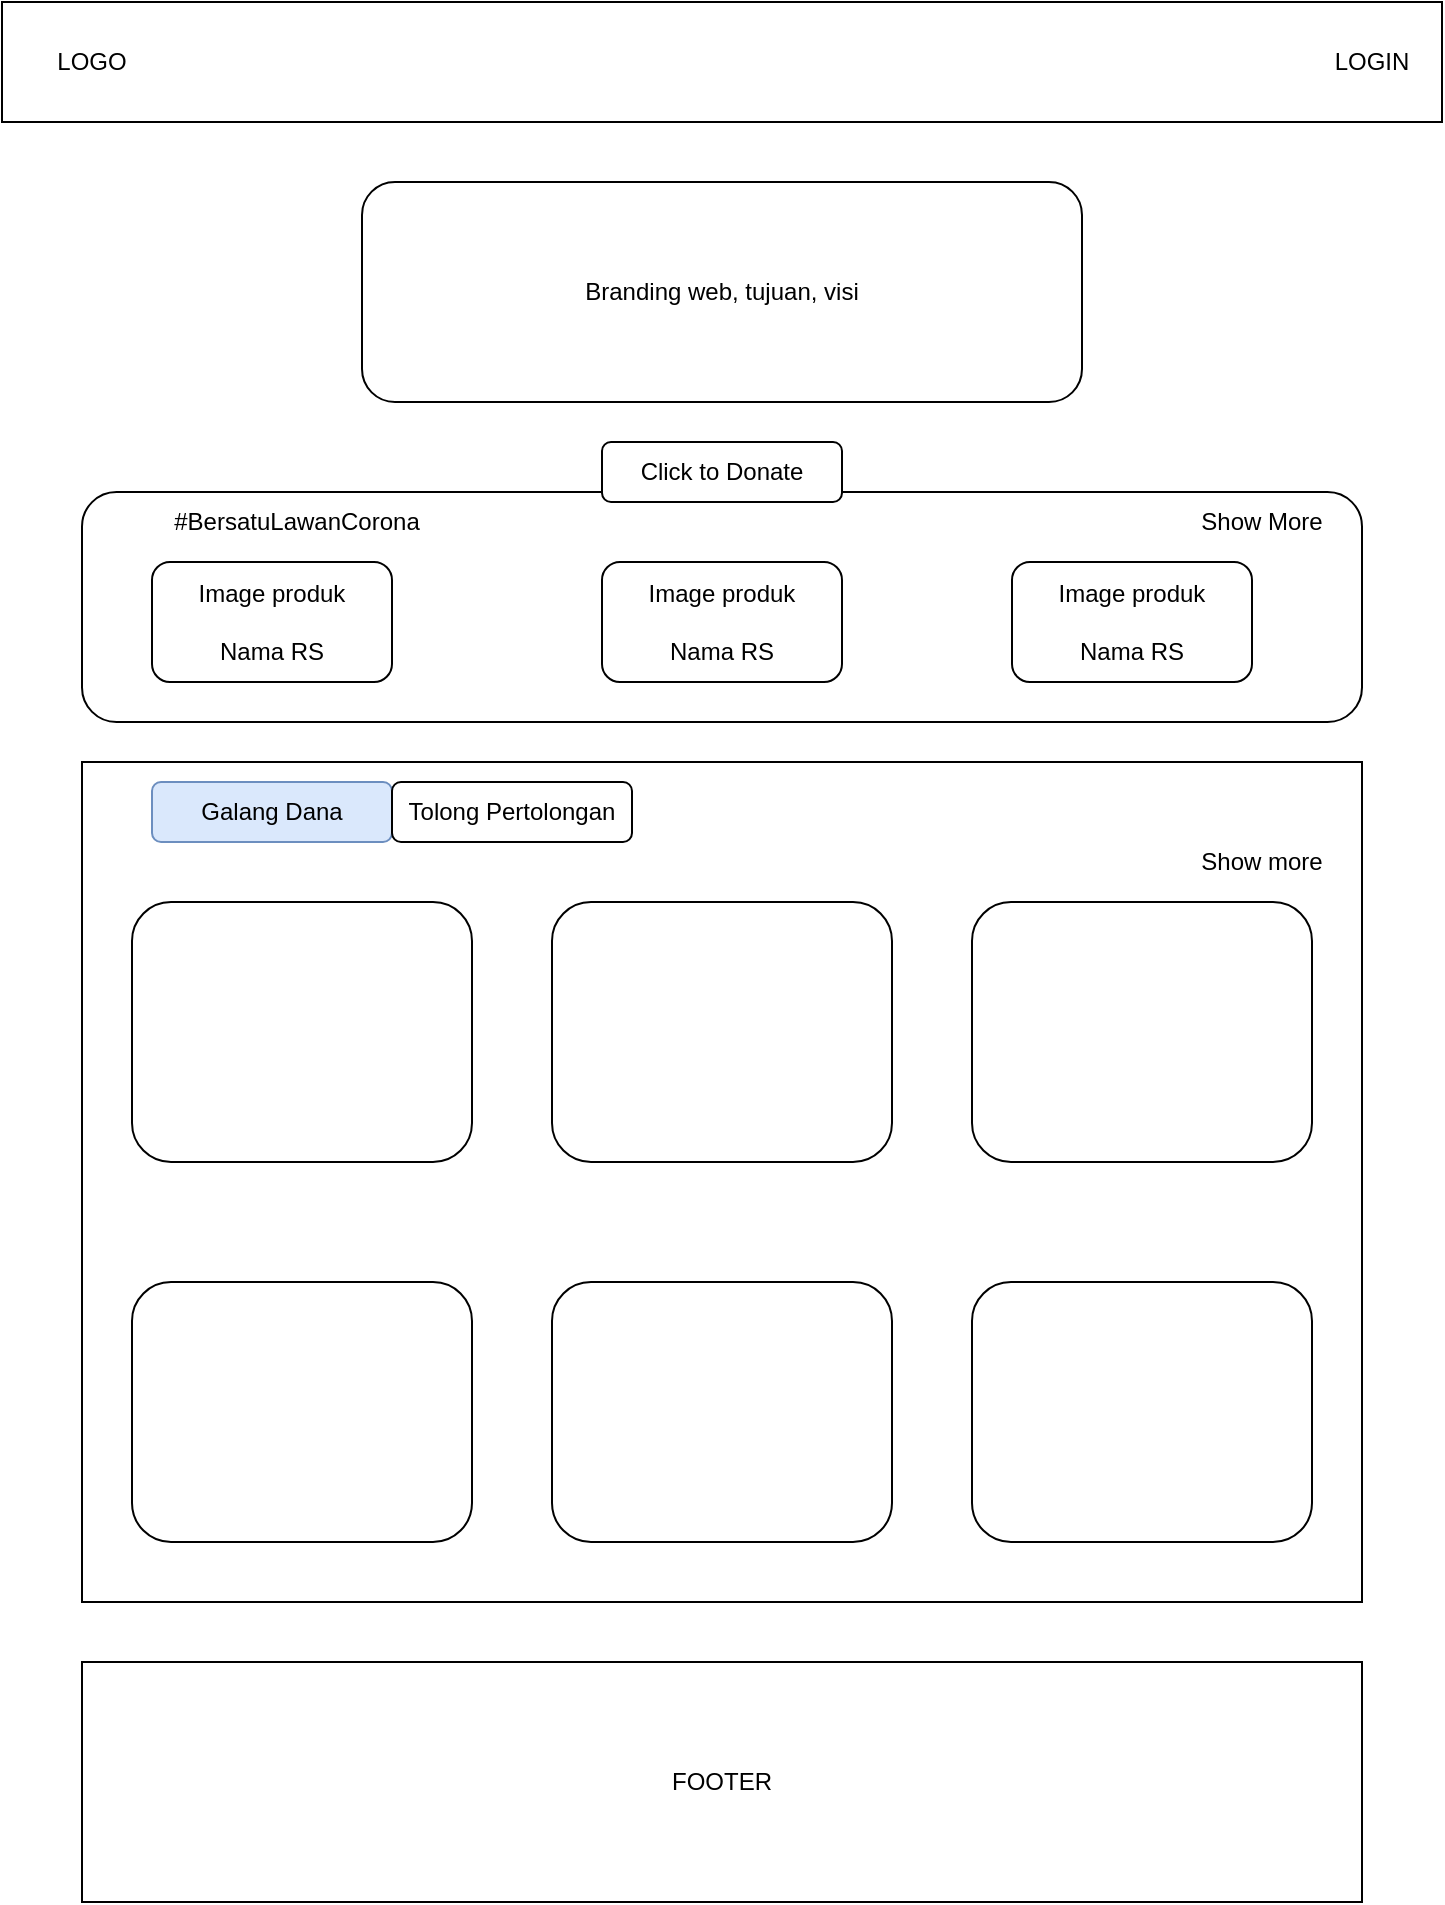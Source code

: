 <mxfile version="12.9.11" type="github" pages="6">
  <diagram id="rpSaoDBzVoQ7r3c92WG1" name="HomePageAll">
    <mxGraphModel dx="1422" dy="801" grid="1" gridSize="10" guides="1" tooltips="1" connect="1" arrows="1" fold="1" page="1" pageScale="1" pageWidth="850" pageHeight="1100" background="none" math="0" shadow="0">
      <root>
        <mxCell id="0" />
        <mxCell id="1" parent="0" />
        <mxCell id="5_kmS4JaBsQjt5RtgyR3-13" value="" style="rounded=1;whiteSpace=wrap;html=1;" parent="1" vertex="1">
          <mxGeometry x="105" y="255" width="640" height="115" as="geometry" />
        </mxCell>
        <mxCell id="5_kmS4JaBsQjt5RtgyR3-1" value="" style="rounded=0;whiteSpace=wrap;html=1;" parent="1" vertex="1">
          <mxGeometry x="65" y="10" width="720" height="60" as="geometry" />
        </mxCell>
        <mxCell id="5_kmS4JaBsQjt5RtgyR3-2" value="&lt;div&gt;LOGO&lt;/div&gt;" style="text;html=1;strokeColor=none;fillColor=none;align=center;verticalAlign=middle;whiteSpace=wrap;rounded=0;" parent="1" vertex="1">
          <mxGeometry x="90" y="30" width="40" height="20" as="geometry" />
        </mxCell>
        <mxCell id="5_kmS4JaBsQjt5RtgyR3-3" value="LOGIN" style="text;html=1;strokeColor=none;fillColor=none;align=center;verticalAlign=middle;whiteSpace=wrap;rounded=0;" parent="1" vertex="1">
          <mxGeometry x="730" y="30" width="40" height="20" as="geometry" />
        </mxCell>
        <mxCell id="5_kmS4JaBsQjt5RtgyR3-4" value="Branding web, tujuan, visi" style="rounded=1;whiteSpace=wrap;html=1;" parent="1" vertex="1">
          <mxGeometry x="245" y="100" width="360" height="110" as="geometry" />
        </mxCell>
        <mxCell id="5_kmS4JaBsQjt5RtgyR3-6" value="Image produk&lt;br&gt;&lt;div&gt;&lt;br&gt;&lt;/div&gt;&lt;div&gt;Nama RS&lt;br&gt;&lt;/div&gt;" style="rounded=1;whiteSpace=wrap;html=1;" parent="1" vertex="1">
          <mxGeometry x="140" y="290" width="120" height="60" as="geometry" />
        </mxCell>
        <mxCell id="5_kmS4JaBsQjt5RtgyR3-7" value="Image produk&lt;br&gt;&lt;div&gt;&lt;br&gt;&lt;/div&gt;&lt;div&gt;Nama RS&lt;br&gt;&lt;/div&gt;" style="rounded=1;whiteSpace=wrap;html=1;" parent="1" vertex="1">
          <mxGeometry x="570" y="290" width="120" height="60" as="geometry" />
        </mxCell>
        <mxCell id="5_kmS4JaBsQjt5RtgyR3-8" value="Image produk&lt;br&gt;&lt;div&gt;&lt;br&gt;&lt;/div&gt;&lt;div&gt;Nama RS&lt;br&gt;&lt;/div&gt;" style="rounded=1;whiteSpace=wrap;html=1;" parent="1" vertex="1">
          <mxGeometry x="365" y="290" width="120" height="60" as="geometry" />
        </mxCell>
        <mxCell id="5_kmS4JaBsQjt5RtgyR3-9" value="Click to Donate" style="rounded=1;whiteSpace=wrap;html=1;" parent="1" vertex="1">
          <mxGeometry x="365" y="230" width="120" height="30" as="geometry" />
        </mxCell>
        <mxCell id="5_kmS4JaBsQjt5RtgyR3-12" value="" style="rounded=0;whiteSpace=wrap;html=1;" parent="1" vertex="1">
          <mxGeometry x="105" y="390" width="640" height="420" as="geometry" />
        </mxCell>
        <mxCell id="5_kmS4JaBsQjt5RtgyR3-16" value="Show More" style="text;html=1;strokeColor=none;fillColor=none;align=center;verticalAlign=middle;whiteSpace=wrap;rounded=0;" parent="1" vertex="1">
          <mxGeometry x="645" y="260" width="100" height="20" as="geometry" />
        </mxCell>
        <mxCell id="5_kmS4JaBsQjt5RtgyR3-20" value="" style="rounded=1;whiteSpace=wrap;html=1;" parent="1" vertex="1">
          <mxGeometry x="130" y="460" width="170" height="130" as="geometry" />
        </mxCell>
        <mxCell id="5_kmS4JaBsQjt5RtgyR3-23" value="" style="rounded=1;whiteSpace=wrap;html=1;" parent="1" vertex="1">
          <mxGeometry x="340" y="460" width="170" height="130" as="geometry" />
        </mxCell>
        <mxCell id="5_kmS4JaBsQjt5RtgyR3-24" value="" style="rounded=1;whiteSpace=wrap;html=1;" parent="1" vertex="1">
          <mxGeometry x="550" y="460" width="170" height="130" as="geometry" />
        </mxCell>
        <mxCell id="5_kmS4JaBsQjt5RtgyR3-25" value="" style="rounded=1;whiteSpace=wrap;html=1;" parent="1" vertex="1">
          <mxGeometry x="130" y="650" width="170" height="130" as="geometry" />
        </mxCell>
        <mxCell id="5_kmS4JaBsQjt5RtgyR3-26" value="" style="rounded=1;whiteSpace=wrap;html=1;" parent="1" vertex="1">
          <mxGeometry x="340" y="650" width="170" height="130" as="geometry" />
        </mxCell>
        <mxCell id="5_kmS4JaBsQjt5RtgyR3-27" value="" style="rounded=1;whiteSpace=wrap;html=1;" parent="1" vertex="1">
          <mxGeometry x="550" y="650" width="170" height="130" as="geometry" />
        </mxCell>
        <mxCell id="5_kmS4JaBsQjt5RtgyR3-28" value="Show more" style="text;html=1;strokeColor=none;fillColor=none;align=center;verticalAlign=middle;whiteSpace=wrap;rounded=0;" parent="1" vertex="1">
          <mxGeometry x="660" y="430" width="70" height="20" as="geometry" />
        </mxCell>
        <mxCell id="B-DX-NOlFkAWMgIwntb9-1" value="Galang Dana" style="rounded=1;whiteSpace=wrap;html=1;fillColor=#dae8fc;strokeColor=#6c8ebf;" vertex="1" parent="1">
          <mxGeometry x="140" y="400" width="120" height="30" as="geometry" />
        </mxCell>
        <mxCell id="B-DX-NOlFkAWMgIwntb9-2" value="Tolong Pertolongan" style="rounded=1;whiteSpace=wrap;html=1;" vertex="1" parent="1">
          <mxGeometry x="260" y="400" width="120" height="30" as="geometry" />
        </mxCell>
        <mxCell id="Ei-ZYADFl7tvC1i5xBl4-1" value="#BersatuLawanCorona" style="text;html=1;strokeColor=none;fillColor=none;align=center;verticalAlign=middle;whiteSpace=wrap;rounded=0;" vertex="1" parent="1">
          <mxGeometry x="140" y="260" width="145" height="20" as="geometry" />
        </mxCell>
        <mxCell id="Ei-ZYADFl7tvC1i5xBl4-5" value="FOOTER" style="rounded=0;whiteSpace=wrap;html=1;" vertex="1" parent="1">
          <mxGeometry x="105" y="840" width="640" height="120" as="geometry" />
        </mxCell>
      </root>
    </mxGraphModel>
  </diagram>
  <diagram id="w2YXMNgl_LF0AQtasYuw" name="HomePageRS">
    <mxGraphModel dx="1422" dy="801" grid="1" gridSize="10" guides="1" tooltips="1" connect="1" arrows="1" fold="1" page="1" pageScale="1" pageWidth="850" pageHeight="1100" math="0" shadow="0">
      <root>
        <mxCell id="QzcUl1wwttV04GarLiwK-0" />
        <mxCell id="QzcUl1wwttV04GarLiwK-1" parent="QzcUl1wwttV04GarLiwK-0" />
        <mxCell id="-H-LsK3fCTVKS7mxs8RC-0" value="" style="rounded=1;whiteSpace=wrap;html=1;arcSize=0;" parent="QzcUl1wwttV04GarLiwK-1" vertex="1">
          <mxGeometry x="105" y="90" width="640" height="510" as="geometry" />
        </mxCell>
        <mxCell id="-H-LsK3fCTVKS7mxs8RC-1" value="" style="rounded=0;whiteSpace=wrap;html=1;" parent="QzcUl1wwttV04GarLiwK-1" vertex="1">
          <mxGeometry x="65" y="10" width="720" height="60" as="geometry" />
        </mxCell>
        <mxCell id="-H-LsK3fCTVKS7mxs8RC-2" value="&lt;div&gt;LOGO&lt;/div&gt;" style="text;html=1;strokeColor=none;fillColor=none;align=center;verticalAlign=middle;whiteSpace=wrap;rounded=0;" parent="QzcUl1wwttV04GarLiwK-1" vertex="1">
          <mxGeometry x="90" y="30" width="40" height="20" as="geometry" />
        </mxCell>
        <mxCell id="-H-LsK3fCTVKS7mxs8RC-5" value="Image produk&lt;br&gt;&lt;div&gt;&lt;br&gt;&lt;/div&gt;&lt;div&gt;&lt;br&gt;&lt;/div&gt;&lt;div&gt;&lt;br&gt;&lt;/div&gt;" style="rounded=1;whiteSpace=wrap;html=1;" parent="QzcUl1wwttV04GarLiwK-1" vertex="1">
          <mxGeometry x="138" y="308" width="120" height="92" as="geometry" />
        </mxCell>
        <mxCell id="-H-LsK3fCTVKS7mxs8RC-9" value="" style="rounded=0;whiteSpace=wrap;html=1;" parent="QzcUl1wwttV04GarLiwK-1" vertex="1">
          <mxGeometry x="105" y="620" width="640" height="230" as="geometry" />
        </mxCell>
        <mxCell id="-H-LsK3fCTVKS7mxs8RC-15" value="" style="rounded=1;whiteSpace=wrap;html=1;" parent="QzcUl1wwttV04GarLiwK-1" vertex="1">
          <mxGeometry x="130" y="690" width="170" height="130" as="geometry" />
        </mxCell>
        <mxCell id="-H-LsK3fCTVKS7mxs8RC-16" value="" style="rounded=1;whiteSpace=wrap;html=1;" parent="QzcUl1wwttV04GarLiwK-1" vertex="1">
          <mxGeometry x="340" y="690" width="170" height="130" as="geometry" />
        </mxCell>
        <mxCell id="-H-LsK3fCTVKS7mxs8RC-17" value="" style="rounded=1;whiteSpace=wrap;html=1;" parent="QzcUl1wwttV04GarLiwK-1" vertex="1">
          <mxGeometry x="550" y="690" width="170" height="130" as="geometry" />
        </mxCell>
        <mxCell id="-H-LsK3fCTVKS7mxs8RC-18" value="Show more" style="text;html=1;strokeColor=none;fillColor=none;align=center;verticalAlign=middle;whiteSpace=wrap;rounded=0;" parent="QzcUl1wwttV04GarLiwK-1" vertex="1">
          <mxGeometry x="660" y="660" width="70" height="20" as="geometry" />
        </mxCell>
        <mxCell id="-H-LsK3fCTVKS7mxs8RC-19" value="Selamat datang, RS ..." style="text;html=1;strokeColor=none;fillColor=none;align=center;verticalAlign=middle;whiteSpace=wrap;rounded=0;" parent="QzcUl1wwttV04GarLiwK-1" vertex="1">
          <mxGeometry x="640" y="30" width="140" height="20" as="geometry" />
        </mxCell>
        <mxCell id="-H-LsK3fCTVKS7mxs8RC-20" value="Click to Request" style="rounded=0;whiteSpace=wrap;html=1;" parent="QzcUl1wwttV04GarLiwK-1" vertex="1">
          <mxGeometry x="148" y="360" width="100" height="30" as="geometry" />
        </mxCell>
        <mxCell id="-H-LsK3fCTVKS7mxs8RC-22" value="Image produk&lt;br&gt;&lt;div&gt;&lt;br&gt;&lt;/div&gt;&lt;div&gt;&lt;br&gt;&lt;/div&gt;&lt;div&gt;&lt;br&gt;&lt;/div&gt;" style="rounded=1;whiteSpace=wrap;html=1;" parent="QzcUl1wwttV04GarLiwK-1" vertex="1">
          <mxGeometry x="288" y="309" width="120" height="92" as="geometry" />
        </mxCell>
        <mxCell id="-H-LsK3fCTVKS7mxs8RC-23" value="Click to Request" style="rounded=0;whiteSpace=wrap;html=1;" parent="QzcUl1wwttV04GarLiwK-1" vertex="1">
          <mxGeometry x="298" y="361" width="100" height="30" as="geometry" />
        </mxCell>
        <mxCell id="-H-LsK3fCTVKS7mxs8RC-24" value="Image produk&lt;br&gt;&lt;div&gt;&lt;br&gt;&lt;/div&gt;&lt;div&gt;&lt;br&gt;&lt;/div&gt;&lt;div&gt;&lt;br&gt;&lt;/div&gt;" style="rounded=1;whiteSpace=wrap;html=1;" parent="QzcUl1wwttV04GarLiwK-1" vertex="1">
          <mxGeometry x="443" y="309" width="120" height="92" as="geometry" />
        </mxCell>
        <mxCell id="-H-LsK3fCTVKS7mxs8RC-25" value="Click to Request" style="rounded=0;whiteSpace=wrap;html=1;" parent="QzcUl1wwttV04GarLiwK-1" vertex="1">
          <mxGeometry x="453" y="361" width="100" height="30" as="geometry" />
        </mxCell>
        <mxCell id="-H-LsK3fCTVKS7mxs8RC-26" value="Image produk&lt;br&gt;&lt;div&gt;&lt;br&gt;&lt;/div&gt;&lt;div&gt;&lt;br&gt;&lt;/div&gt;&lt;div&gt;&lt;br&gt;&lt;/div&gt;" style="rounded=1;whiteSpace=wrap;html=1;" parent="QzcUl1wwttV04GarLiwK-1" vertex="1">
          <mxGeometry x="598" y="309" width="120" height="92" as="geometry" />
        </mxCell>
        <mxCell id="-H-LsK3fCTVKS7mxs8RC-27" value="Click to Request" style="rounded=0;whiteSpace=wrap;html=1;" parent="QzcUl1wwttV04GarLiwK-1" vertex="1">
          <mxGeometry x="608" y="361" width="100" height="30" as="geometry" />
        </mxCell>
        <mxCell id="-H-LsK3fCTVKS7mxs8RC-30" value="Image produk&lt;br&gt;&lt;div&gt;&lt;br&gt;&lt;/div&gt;&lt;div&gt;&lt;br&gt;&lt;/div&gt;&lt;div&gt;&lt;br&gt;&lt;/div&gt;" style="rounded=1;whiteSpace=wrap;html=1;" parent="QzcUl1wwttV04GarLiwK-1" vertex="1">
          <mxGeometry x="133" y="170" width="120" height="92" as="geometry" />
        </mxCell>
        <mxCell id="-H-LsK3fCTVKS7mxs8RC-31" value="Click to Request" style="rounded=0;whiteSpace=wrap;html=1;" parent="QzcUl1wwttV04GarLiwK-1" vertex="1">
          <mxGeometry x="143" y="222" width="100" height="30" as="geometry" />
        </mxCell>
        <mxCell id="-H-LsK3fCTVKS7mxs8RC-32" value="Image produk&lt;br&gt;&lt;div&gt;&lt;br&gt;&lt;/div&gt;&lt;div&gt;&lt;br&gt;&lt;/div&gt;&lt;div&gt;&lt;br&gt;&lt;/div&gt;" style="rounded=1;whiteSpace=wrap;html=1;" parent="QzcUl1wwttV04GarLiwK-1" vertex="1">
          <mxGeometry x="283" y="171" width="120" height="92" as="geometry" />
        </mxCell>
        <mxCell id="-H-LsK3fCTVKS7mxs8RC-33" value="Click to Request" style="rounded=0;whiteSpace=wrap;html=1;" parent="QzcUl1wwttV04GarLiwK-1" vertex="1">
          <mxGeometry x="293" y="223" width="100" height="30" as="geometry" />
        </mxCell>
        <mxCell id="-H-LsK3fCTVKS7mxs8RC-34" value="Image produk&lt;br&gt;&lt;div&gt;&lt;br&gt;&lt;/div&gt;&lt;div&gt;&lt;br&gt;&lt;/div&gt;&lt;div&gt;&lt;br&gt;&lt;/div&gt;" style="rounded=1;whiteSpace=wrap;html=1;" parent="QzcUl1wwttV04GarLiwK-1" vertex="1">
          <mxGeometry x="438" y="171" width="120" height="92" as="geometry" />
        </mxCell>
        <mxCell id="-H-LsK3fCTVKS7mxs8RC-35" value="Click to Request" style="rounded=0;whiteSpace=wrap;html=1;" parent="QzcUl1wwttV04GarLiwK-1" vertex="1">
          <mxGeometry x="448" y="223" width="100" height="30" as="geometry" />
        </mxCell>
        <mxCell id="-H-LsK3fCTVKS7mxs8RC-36" value="Image produk&lt;br&gt;&lt;div&gt;&lt;br&gt;&lt;/div&gt;&lt;div&gt;&lt;br&gt;&lt;/div&gt;&lt;div&gt;&lt;br&gt;&lt;/div&gt;" style="rounded=1;whiteSpace=wrap;html=1;" parent="QzcUl1wwttV04GarLiwK-1" vertex="1">
          <mxGeometry x="593" y="171" width="120" height="92" as="geometry" />
        </mxCell>
        <mxCell id="-H-LsK3fCTVKS7mxs8RC-37" value="Click to Request" style="rounded=0;whiteSpace=wrap;html=1;" parent="QzcUl1wwttV04GarLiwK-1" vertex="1">
          <mxGeometry x="603" y="223" width="100" height="30" as="geometry" />
        </mxCell>
        <mxCell id="-H-LsK3fCTVKS7mxs8RC-38" value="Image produk&lt;br&gt;&lt;div&gt;&lt;br&gt;&lt;/div&gt;&lt;div&gt;&lt;br&gt;&lt;/div&gt;&lt;div&gt;&lt;br&gt;&lt;/div&gt;" style="rounded=1;whiteSpace=wrap;html=1;" parent="QzcUl1wwttV04GarLiwK-1" vertex="1">
          <mxGeometry x="133" y="440" width="120" height="92" as="geometry" />
        </mxCell>
        <mxCell id="-H-LsK3fCTVKS7mxs8RC-39" value="Click to Request" style="rounded=0;whiteSpace=wrap;html=1;" parent="QzcUl1wwttV04GarLiwK-1" vertex="1">
          <mxGeometry x="143" y="492" width="100" height="30" as="geometry" />
        </mxCell>
        <mxCell id="-H-LsK3fCTVKS7mxs8RC-40" value="Image produk&lt;br&gt;&lt;div&gt;&lt;br&gt;&lt;/div&gt;&lt;div&gt;&lt;br&gt;&lt;/div&gt;&lt;div&gt;&lt;br&gt;&lt;/div&gt;" style="rounded=1;whiteSpace=wrap;html=1;" parent="QzcUl1wwttV04GarLiwK-1" vertex="1">
          <mxGeometry x="283" y="441" width="120" height="92" as="geometry" />
        </mxCell>
        <mxCell id="-H-LsK3fCTVKS7mxs8RC-41" value="Click to Request" style="rounded=0;whiteSpace=wrap;html=1;" parent="QzcUl1wwttV04GarLiwK-1" vertex="1">
          <mxGeometry x="293" y="493" width="100" height="30" as="geometry" />
        </mxCell>
        <mxCell id="-H-LsK3fCTVKS7mxs8RC-42" value="Image produk&lt;br&gt;&lt;div&gt;&lt;br&gt;&lt;/div&gt;&lt;div&gt;&lt;br&gt;&lt;/div&gt;&lt;div&gt;&lt;br&gt;&lt;/div&gt;" style="rounded=1;whiteSpace=wrap;html=1;" parent="QzcUl1wwttV04GarLiwK-1" vertex="1">
          <mxGeometry x="438" y="441" width="120" height="92" as="geometry" />
        </mxCell>
        <mxCell id="-H-LsK3fCTVKS7mxs8RC-43" value="Click to Request" style="rounded=0;whiteSpace=wrap;html=1;" parent="QzcUl1wwttV04GarLiwK-1" vertex="1">
          <mxGeometry x="448" y="493" width="100" height="30" as="geometry" />
        </mxCell>
        <mxCell id="-H-LsK3fCTVKS7mxs8RC-44" value="Image produk&lt;br&gt;&lt;div&gt;&lt;br&gt;&lt;/div&gt;&lt;div&gt;&lt;br&gt;&lt;/div&gt;&lt;div&gt;&lt;br&gt;&lt;/div&gt;" style="rounded=1;whiteSpace=wrap;html=1;" parent="QzcUl1wwttV04GarLiwK-1" vertex="1">
          <mxGeometry x="593" y="441" width="120" height="92" as="geometry" />
        </mxCell>
        <mxCell id="-H-LsK3fCTVKS7mxs8RC-45" value="Click to Request" style="rounded=0;whiteSpace=wrap;html=1;" parent="QzcUl1wwttV04GarLiwK-1" vertex="1">
          <mxGeometry x="603" y="493" width="100" height="30" as="geometry" />
        </mxCell>
        <mxCell id="aAFcFqgYFEpC0dUFkWPR-0" value="notification" style="rounded=1;whiteSpace=wrap;html=1;" parent="QzcUl1wwttV04GarLiwK-1" vertex="1">
          <mxGeometry x="565" y="20" width="70" height="40" as="geometry" />
        </mxCell>
        <mxCell id="6GT_zSkC_4NiF-64TJmx-0" value="Pagination" style="rounded=0;whiteSpace=wrap;html=1;" vertex="1" parent="QzcUl1wwttV04GarLiwK-1">
          <mxGeometry x="363" y="557" width="120" height="23" as="geometry" />
        </mxCell>
        <mxCell id="AUeNq5qbRHtcT8UL2J8_-0" value="Galang Dana" style="rounded=1;whiteSpace=wrap;html=1;fillColor=#dae8fc;strokeColor=#6c8ebf;" vertex="1" parent="QzcUl1wwttV04GarLiwK-1">
          <mxGeometry x="130" y="640" width="120" height="30" as="geometry" />
        </mxCell>
        <mxCell id="AUeNq5qbRHtcT8UL2J8_-1" value="Tolong Pertolongan" style="rounded=1;whiteSpace=wrap;html=1;" vertex="1" parent="QzcUl1wwttV04GarLiwK-1">
          <mxGeometry x="250" y="640" width="120" height="30" as="geometry" />
        </mxCell>
        <mxCell id="BhxtKwTS_FHR2vDmxiDG-0" value="All" style="rounded=0;whiteSpace=wrap;html=1;fillColor=#dae8fc;strokeColor=#6c8ebf;" vertex="1" parent="QzcUl1wwttV04GarLiwK-1">
          <mxGeometry x="133" y="120" width="120" height="30" as="geometry" />
        </mxCell>
        <mxCell id="BhxtKwTS_FHR2vDmxiDG-1" value="APD" style="rounded=0;whiteSpace=wrap;html=1;" vertex="1" parent="QzcUl1wwttV04GarLiwK-1">
          <mxGeometry x="253" y="120" width="120" height="30" as="geometry" />
        </mxCell>
        <mxCell id="BhxtKwTS_FHR2vDmxiDG-2" value="Lain-lain" style="rounded=0;whiteSpace=wrap;html=1;" vertex="1" parent="QzcUl1wwttV04GarLiwK-1">
          <mxGeometry x="373" y="120" width="120" height="30" as="geometry" />
        </mxCell>
        <mxCell id="BhxtKwTS_FHR2vDmxiDG-3" value="Search" style="rounded=0;whiteSpace=wrap;html=1;" vertex="1" parent="QzcUl1wwttV04GarLiwK-1">
          <mxGeometry x="540" y="120" width="173" height="30" as="geometry" />
        </mxCell>
        <mxCell id="BhxtKwTS_FHR2vDmxiDG-4" value="" style="triangle;whiteSpace=wrap;html=1;" vertex="1" parent="QzcUl1wwttV04GarLiwK-1">
          <mxGeometry x="483" y="126.34" width="13" height="17.33" as="geometry" />
        </mxCell>
        <mxCell id="BhxtKwTS_FHR2vDmxiDG-5" value="" style="triangle;whiteSpace=wrap;html=1;flipH=1;" vertex="1" parent="QzcUl1wwttV04GarLiwK-1">
          <mxGeometry x="130" y="126.34" width="13" height="17.33" as="geometry" />
        </mxCell>
      </root>
    </mxGraphModel>
  </diagram>
  <diagram id="ZNfcRsJtm4-oKjAGm11g" name="RegisterPageRS">
    <mxGraphModel dx="1422" dy="801" grid="1" gridSize="10" guides="1" tooltips="1" connect="1" arrows="1" fold="1" page="1" pageScale="1" pageWidth="850" pageHeight="1100" math="0" shadow="0">
      <root>
        <mxCell id="_2FA7cechdiQjmcyPbNU-0" />
        <mxCell id="_2FA7cechdiQjmcyPbNU-1" parent="_2FA7cechdiQjmcyPbNU-0" />
        <mxCell id="4LLaTZlpnm0Z7nrwQdtH-1" value="" style="rounded=0;whiteSpace=wrap;html=1;" parent="_2FA7cechdiQjmcyPbNU-1" vertex="1">
          <mxGeometry x="65" y="10" width="720" height="60" as="geometry" />
        </mxCell>
        <mxCell id="4LLaTZlpnm0Z7nrwQdtH-2" value="&lt;div&gt;LOGO&lt;/div&gt;" style="text;html=1;strokeColor=none;fillColor=none;align=center;verticalAlign=middle;whiteSpace=wrap;rounded=0;" parent="_2FA7cechdiQjmcyPbNU-1" vertex="1">
          <mxGeometry x="90" y="30" width="40" height="20" as="geometry" />
        </mxCell>
        <mxCell id="5ql8_BC_u-844j1GgVZg-0" value="Email" style="rounded=0;whiteSpace=wrap;html=1;" parent="_2FA7cechdiQjmcyPbNU-1" vertex="1">
          <mxGeometry x="365" y="120" width="120" height="60" as="geometry" />
        </mxCell>
        <mxCell id="5ql8_BC_u-844j1GgVZg-1" value="Nama Lengkap" style="rounded=0;whiteSpace=wrap;html=1;" parent="_2FA7cechdiQjmcyPbNU-1" vertex="1">
          <mxGeometry x="265" y="120" width="320" height="60" as="geometry" />
        </mxCell>
        <mxCell id="5ql8_BC_u-844j1GgVZg-2" value="Email" style="rounded=0;whiteSpace=wrap;html=1;" parent="_2FA7cechdiQjmcyPbNU-1" vertex="1">
          <mxGeometry x="265" y="210" width="320" height="60" as="geometry" />
        </mxCell>
        <mxCell id="5ql8_BC_u-844j1GgVZg-3" value="Rumah Sakit" style="rounded=0;whiteSpace=wrap;html=1;" parent="_2FA7cechdiQjmcyPbNU-1" vertex="1">
          <mxGeometry x="265" y="300" width="320" height="60" as="geometry" />
        </mxCell>
        <mxCell id="5ql8_BC_u-844j1GgVZg-4" value="Alamat Rumah Sakit" style="rounded=0;whiteSpace=wrap;html=1;" parent="_2FA7cechdiQjmcyPbNU-1" vertex="1">
          <mxGeometry x="265" y="390" width="320" height="60" as="geometry" />
        </mxCell>
        <mxCell id="5ql8_BC_u-844j1GgVZg-5" value="Password" style="rounded=0;whiteSpace=wrap;html=1;" parent="_2FA7cechdiQjmcyPbNU-1" vertex="1">
          <mxGeometry x="265" y="480" width="320" height="60" as="geometry" />
        </mxCell>
        <mxCell id="5ql8_BC_u-844j1GgVZg-7" value="Sign Up" style="rounded=1;whiteSpace=wrap;html=1;" parent="_2FA7cechdiQjmcyPbNU-1" vertex="1">
          <mxGeometry x="365" y="580" width="120" height="40" as="geometry" />
        </mxCell>
        <mxCell id="5ql8_BC_u-844j1GgVZg-8" value="Have Account?&amp;nbsp; Sign In" style="text;html=1;strokeColor=none;fillColor=none;align=center;verticalAlign=middle;whiteSpace=wrap;rounded=0;" parent="_2FA7cechdiQjmcyPbNU-1" vertex="1">
          <mxGeometry x="338" y="640" width="175" height="20" as="geometry" />
        </mxCell>
      </root>
    </mxGraphModel>
  </diagram>
  <diagram id="oJD5ZIHoA6ual8P4txj9" name="RegisterPageAll">
    <mxGraphModel dx="1422" dy="801" grid="1" gridSize="10" guides="1" tooltips="1" connect="1" arrows="1" fold="1" page="1" pageScale="1" pageWidth="850" pageHeight="1100" math="0" shadow="0">
      <root>
        <mxCell id="q1-L8izgamb1GKafbifI-0" />
        <mxCell id="q1-L8izgamb1GKafbifI-1" parent="q1-L8izgamb1GKafbifI-0" />
        <mxCell id="DbmbTegS90HDT0MCVXC9-0" value="" style="rounded=0;whiteSpace=wrap;html=1;" parent="q1-L8izgamb1GKafbifI-1" vertex="1">
          <mxGeometry x="65" y="10" width="720" height="60" as="geometry" />
        </mxCell>
        <mxCell id="DbmbTegS90HDT0MCVXC9-1" value="&lt;div&gt;LOGO&lt;/div&gt;" style="text;html=1;strokeColor=none;fillColor=none;align=center;verticalAlign=middle;whiteSpace=wrap;rounded=0;" parent="q1-L8izgamb1GKafbifI-1" vertex="1">
          <mxGeometry x="90" y="30" width="40" height="20" as="geometry" />
        </mxCell>
        <mxCell id="DbmbTegS90HDT0MCVXC9-3" value="Nama Lengkap" style="rounded=0;whiteSpace=wrap;html=1;" parent="q1-L8izgamb1GKafbifI-1" vertex="1">
          <mxGeometry x="265" y="130" width="320" height="60" as="geometry" />
        </mxCell>
        <mxCell id="DbmbTegS90HDT0MCVXC9-4" value="Email" style="rounded=0;whiteSpace=wrap;html=1;" parent="q1-L8izgamb1GKafbifI-1" vertex="1">
          <mxGeometry x="265.5" y="220" width="320" height="60" as="geometry" />
        </mxCell>
        <mxCell id="DbmbTegS90HDT0MCVXC9-5" value="Instansi / Lembaga / Perorangan" style="rounded=0;whiteSpace=wrap;html=1;" parent="q1-L8izgamb1GKafbifI-1" vertex="1">
          <mxGeometry x="265.5" y="310" width="320" height="60" as="geometry" />
        </mxCell>
        <mxCell id="DbmbTegS90HDT0MCVXC9-7" value="Password" style="rounded=0;whiteSpace=wrap;html=1;" parent="q1-L8izgamb1GKafbifI-1" vertex="1">
          <mxGeometry x="265" y="400" width="320" height="60" as="geometry" />
        </mxCell>
        <mxCell id="DbmbTegS90HDT0MCVXC9-8" value="Sign Up" style="rounded=1;whiteSpace=wrap;html=1;" parent="q1-L8izgamb1GKafbifI-1" vertex="1">
          <mxGeometry x="365.5" y="490" width="120" height="40" as="geometry" />
        </mxCell>
        <mxCell id="DbmbTegS90HDT0MCVXC9-9" value="Have Account?&amp;nbsp; Sign In" style="text;html=1;strokeColor=none;fillColor=none;align=center;verticalAlign=middle;whiteSpace=wrap;rounded=0;" parent="q1-L8izgamb1GKafbifI-1" vertex="1">
          <mxGeometry x="338" y="750" width="175" height="20" as="geometry" />
        </mxCell>
        <mxCell id="DbmbTegS90HDT0MCVXC9-10" value="Login With" style="text;html=1;strokeColor=none;fillColor=none;align=center;verticalAlign=middle;whiteSpace=wrap;rounded=0;" parent="q1-L8izgamb1GKafbifI-1" vertex="1">
          <mxGeometry x="385" y="610" width="80" height="20" as="geometry" />
        </mxCell>
        <mxCell id="DbmbTegS90HDT0MCVXC9-11" value="Or" style="text;html=1;strokeColor=none;fillColor=none;align=center;verticalAlign=middle;whiteSpace=wrap;rounded=0;" parent="q1-L8izgamb1GKafbifI-1" vertex="1">
          <mxGeometry x="385" y="560" width="80" height="20" as="geometry" />
        </mxCell>
        <mxCell id="DbmbTegS90HDT0MCVXC9-12" value="Goggle Account" style="rounded=1;whiteSpace=wrap;html=1;" parent="q1-L8izgamb1GKafbifI-1" vertex="1">
          <mxGeometry x="365" y="640" width="120" height="60" as="geometry" />
        </mxCell>
      </root>
    </mxGraphModel>
  </diagram>
  <diagram id="d0ImJnprWVXcr5VaySrd" name="DonatePage">
    <mxGraphModel dx="1422" dy="1201" grid="1" gridSize="10" guides="1" tooltips="1" connect="1" arrows="1" fold="1" page="0" pageScale="1" pageWidth="850" pageHeight="1100" math="0" shadow="0">
      <root>
        <mxCell id="cxCK_dhQIBNcuo4q6ZDZ-0" />
        <mxCell id="cxCK_dhQIBNcuo4q6ZDZ-1" parent="cxCK_dhQIBNcuo4q6ZDZ-0" />
        <mxCell id="cxCK_dhQIBNcuo4q6ZDZ-2" value="" style="rounded=1;whiteSpace=wrap;html=1;arcSize=0;" parent="cxCK_dhQIBNcuo4q6ZDZ-1" vertex="1">
          <mxGeometry x="990" y="10" width="640" height="690" as="geometry" />
        </mxCell>
        <mxCell id="cxCK_dhQIBNcuo4q6ZDZ-3" value="" style="rounded=0;whiteSpace=wrap;html=1;" parent="cxCK_dhQIBNcuo4q6ZDZ-1" vertex="1">
          <mxGeometry x="950" y="-90" width="720" height="60" as="geometry" />
        </mxCell>
        <mxCell id="cxCK_dhQIBNcuo4q6ZDZ-4" value="&lt;div&gt;LOGO&lt;/div&gt;" style="text;html=1;strokeColor=none;fillColor=none;align=center;verticalAlign=middle;whiteSpace=wrap;rounded=0;" parent="cxCK_dhQIBNcuo4q6ZDZ-1" vertex="1">
          <mxGeometry x="975" y="-70" width="40" height="20" as="geometry" />
        </mxCell>
        <mxCell id="cxCK_dhQIBNcuo4q6ZDZ-5" value="Selamat Datang, ..." style="text;html=1;strokeColor=none;fillColor=none;align=center;verticalAlign=middle;whiteSpace=wrap;rounded=0;" parent="cxCK_dhQIBNcuo4q6ZDZ-1" vertex="1">
          <mxGeometry x="1545" y="-70" width="110" height="20" as="geometry" />
        </mxCell>
        <mxCell id="cxCK_dhQIBNcuo4q6ZDZ-29" value="" style="rounded=0;whiteSpace=wrap;html=1;" parent="cxCK_dhQIBNcuo4q6ZDZ-1" vertex="1">
          <mxGeometry x="1005" y="20" width="610" height="50" as="geometry" />
        </mxCell>
        <mxCell id="cxCK_dhQIBNcuo4q6ZDZ-30" value="Search" style="rounded=1;whiteSpace=wrap;html=1;" parent="cxCK_dhQIBNcuo4q6ZDZ-1" vertex="1">
          <mxGeometry x="1395" y="30" width="210" height="30" as="geometry" />
        </mxCell>
        <mxCell id="cxCK_dhQIBNcuo4q6ZDZ-67" value="" style="group" parent="cxCK_dhQIBNcuo4q6ZDZ-1" vertex="1" connectable="0">
          <mxGeometry x="1005" y="110" width="610" height="60" as="geometry" />
        </mxCell>
        <mxCell id="cxCK_dhQIBNcuo4q6ZDZ-31" value="&amp;nbsp;&amp;nbsp;&amp;nbsp;&amp;nbsp;&amp;nbsp;&amp;nbsp;&amp;nbsp;&amp;nbsp;&amp;nbsp;&amp;nbsp;&amp;nbsp;&amp;nbsp;&amp;nbsp;&amp;nbsp;&amp;nbsp;&amp;nbsp;&amp;nbsp;&amp;nbsp;&amp;nbsp;&amp;nbsp;&amp;nbsp;&amp;nbsp;&amp;nbsp;&amp;nbsp;&amp;nbsp;&amp;nbsp;&amp;nbsp;&amp;nbsp;&amp;nbsp;&amp;nbsp;&amp;nbsp;&amp;nbsp;&amp;nbsp;&amp;nbsp;&amp;nbsp;&amp;nbsp;&amp;nbsp;&amp;nbsp;&amp;nbsp;&amp;nbsp;&amp;nbsp;&amp;nbsp;&amp;nbsp; Nama Produk" style="rounded=0;whiteSpace=wrap;html=1;align=left;" parent="cxCK_dhQIBNcuo4q6ZDZ-67" vertex="1">
          <mxGeometry width="610" height="60" as="geometry" />
        </mxCell>
        <mxCell id="cxCK_dhQIBNcuo4q6ZDZ-32" value="Foto" style="rounded=1;whiteSpace=wrap;html=1;arcSize=0;" parent="cxCK_dhQIBNcuo4q6ZDZ-67" vertex="1">
          <mxGeometry width="110" height="60" as="geometry" />
        </mxCell>
        <mxCell id="cxCK_dhQIBNcuo4q6ZDZ-36" value="Donate" style="rounded=1;whiteSpace=wrap;html=1;" parent="cxCK_dhQIBNcuo4q6ZDZ-67" vertex="1">
          <mxGeometry x="520" y="12.5" width="80" height="35" as="geometry" />
        </mxCell>
        <mxCell id="cxCK_dhQIBNcuo4q6ZDZ-66" value="Nama RS" style="rounded=0;whiteSpace=wrap;html=1;" parent="cxCK_dhQIBNcuo4q6ZDZ-67" vertex="1">
          <mxGeometry x="320" width="150" height="60" as="geometry" />
        </mxCell>
        <mxCell id="cxCK_dhQIBNcuo4q6ZDZ-68" value="" style="group" parent="cxCK_dhQIBNcuo4q6ZDZ-1" vertex="1" connectable="0">
          <mxGeometry x="1005" y="170" width="610" height="60" as="geometry" />
        </mxCell>
        <mxCell id="cxCK_dhQIBNcuo4q6ZDZ-69" value="&amp;nbsp;&amp;nbsp;&amp;nbsp;&amp;nbsp;&amp;nbsp;&amp;nbsp;&amp;nbsp;&amp;nbsp;&amp;nbsp;&amp;nbsp;&amp;nbsp;&amp;nbsp;&amp;nbsp;&amp;nbsp;&amp;nbsp;&amp;nbsp;&amp;nbsp;&amp;nbsp;&amp;nbsp;&amp;nbsp;&amp;nbsp;&amp;nbsp;&amp;nbsp;&amp;nbsp;&amp;nbsp;&amp;nbsp;&amp;nbsp;&amp;nbsp;&amp;nbsp;&amp;nbsp;&amp;nbsp;&amp;nbsp;&amp;nbsp;&amp;nbsp;&amp;nbsp;&amp;nbsp;&amp;nbsp;&amp;nbsp;&amp;nbsp;&amp;nbsp;&amp;nbsp;&amp;nbsp;&amp;nbsp; Nama Produk" style="rounded=0;whiteSpace=wrap;html=1;align=left;" parent="cxCK_dhQIBNcuo4q6ZDZ-68" vertex="1">
          <mxGeometry width="610" height="60" as="geometry" />
        </mxCell>
        <mxCell id="cxCK_dhQIBNcuo4q6ZDZ-70" value="Foto" style="rounded=1;whiteSpace=wrap;html=1;arcSize=0;" parent="cxCK_dhQIBNcuo4q6ZDZ-68" vertex="1">
          <mxGeometry width="110" height="60" as="geometry" />
        </mxCell>
        <mxCell id="cxCK_dhQIBNcuo4q6ZDZ-71" value="Donate" style="rounded=1;whiteSpace=wrap;html=1;" parent="cxCK_dhQIBNcuo4q6ZDZ-68" vertex="1">
          <mxGeometry x="520" y="12.5" width="80" height="35" as="geometry" />
        </mxCell>
        <mxCell id="cxCK_dhQIBNcuo4q6ZDZ-72" value="Nama RS" style="rounded=0;whiteSpace=wrap;html=1;" parent="cxCK_dhQIBNcuo4q6ZDZ-68" vertex="1">
          <mxGeometry x="320" width="150" height="60" as="geometry" />
        </mxCell>
        <mxCell id="cxCK_dhQIBNcuo4q6ZDZ-73" value="" style="group" parent="cxCK_dhQIBNcuo4q6ZDZ-1" vertex="1" connectable="0">
          <mxGeometry x="1005" y="290" width="610" height="60" as="geometry" />
        </mxCell>
        <mxCell id="cxCK_dhQIBNcuo4q6ZDZ-74" value="&amp;nbsp;&amp;nbsp;&amp;nbsp;&amp;nbsp;&amp;nbsp;&amp;nbsp;&amp;nbsp;&amp;nbsp;&amp;nbsp;&amp;nbsp;&amp;nbsp;&amp;nbsp;&amp;nbsp;&amp;nbsp;&amp;nbsp;&amp;nbsp;&amp;nbsp;&amp;nbsp;&amp;nbsp;&amp;nbsp;&amp;nbsp;&amp;nbsp;&amp;nbsp;&amp;nbsp;&amp;nbsp;&amp;nbsp;&amp;nbsp;&amp;nbsp;&amp;nbsp;&amp;nbsp;&amp;nbsp;&amp;nbsp;&amp;nbsp;&amp;nbsp;&amp;nbsp;&amp;nbsp;&amp;nbsp;&amp;nbsp;&amp;nbsp;&amp;nbsp;&amp;nbsp;&amp;nbsp;&amp;nbsp; Nama Produk" style="rounded=0;whiteSpace=wrap;html=1;align=left;" parent="cxCK_dhQIBNcuo4q6ZDZ-73" vertex="1">
          <mxGeometry width="610" height="60" as="geometry" />
        </mxCell>
        <mxCell id="cxCK_dhQIBNcuo4q6ZDZ-75" value="Foto" style="rounded=1;whiteSpace=wrap;html=1;arcSize=0;" parent="cxCK_dhQIBNcuo4q6ZDZ-73" vertex="1">
          <mxGeometry width="110" height="60" as="geometry" />
        </mxCell>
        <mxCell id="cxCK_dhQIBNcuo4q6ZDZ-76" value="Donate" style="rounded=1;whiteSpace=wrap;html=1;" parent="cxCK_dhQIBNcuo4q6ZDZ-73" vertex="1">
          <mxGeometry x="520" y="12.5" width="80" height="35" as="geometry" />
        </mxCell>
        <mxCell id="cxCK_dhQIBNcuo4q6ZDZ-77" value="Nama RS" style="rounded=0;whiteSpace=wrap;html=1;" parent="cxCK_dhQIBNcuo4q6ZDZ-73" vertex="1">
          <mxGeometry x="320" width="150" height="60" as="geometry" />
        </mxCell>
        <mxCell id="cxCK_dhQIBNcuo4q6ZDZ-78" value="" style="group" parent="cxCK_dhQIBNcuo4q6ZDZ-1" vertex="1" connectable="0">
          <mxGeometry x="1005" y="230" width="610" height="60" as="geometry" />
        </mxCell>
        <mxCell id="cxCK_dhQIBNcuo4q6ZDZ-79" value="&amp;nbsp;&amp;nbsp;&amp;nbsp;&amp;nbsp;&amp;nbsp;&amp;nbsp;&amp;nbsp;&amp;nbsp;&amp;nbsp;&amp;nbsp;&amp;nbsp;&amp;nbsp;&amp;nbsp;&amp;nbsp;&amp;nbsp;&amp;nbsp;&amp;nbsp;&amp;nbsp;&amp;nbsp;&amp;nbsp;&amp;nbsp;&amp;nbsp;&amp;nbsp;&amp;nbsp;&amp;nbsp;&amp;nbsp;&amp;nbsp;&amp;nbsp;&amp;nbsp;&amp;nbsp;&amp;nbsp;&amp;nbsp;&amp;nbsp;&amp;nbsp;&amp;nbsp;&amp;nbsp;&amp;nbsp;&amp;nbsp;&amp;nbsp;&amp;nbsp;&amp;nbsp;&amp;nbsp;&amp;nbsp; Nama Produk" style="rounded=0;whiteSpace=wrap;html=1;align=left;" parent="cxCK_dhQIBNcuo4q6ZDZ-78" vertex="1">
          <mxGeometry width="610" height="60" as="geometry" />
        </mxCell>
        <mxCell id="cxCK_dhQIBNcuo4q6ZDZ-80" value="Foto" style="rounded=1;whiteSpace=wrap;html=1;arcSize=0;" parent="cxCK_dhQIBNcuo4q6ZDZ-78" vertex="1">
          <mxGeometry width="110" height="60" as="geometry" />
        </mxCell>
        <mxCell id="cxCK_dhQIBNcuo4q6ZDZ-81" value="Donate" style="rounded=1;whiteSpace=wrap;html=1;" parent="cxCK_dhQIBNcuo4q6ZDZ-78" vertex="1">
          <mxGeometry x="520" y="12.5" width="80" height="35" as="geometry" />
        </mxCell>
        <mxCell id="cxCK_dhQIBNcuo4q6ZDZ-82" value="Nama RS" style="rounded=0;whiteSpace=wrap;html=1;" parent="cxCK_dhQIBNcuo4q6ZDZ-78" vertex="1">
          <mxGeometry x="320" width="150" height="60" as="geometry" />
        </mxCell>
        <mxCell id="cxCK_dhQIBNcuo4q6ZDZ-83" value="" style="group" parent="cxCK_dhQIBNcuo4q6ZDZ-1" vertex="1" connectable="0">
          <mxGeometry x="1005" y="530" width="610" height="60" as="geometry" />
        </mxCell>
        <mxCell id="cxCK_dhQIBNcuo4q6ZDZ-84" value="&amp;nbsp;&amp;nbsp;&amp;nbsp;&amp;nbsp;&amp;nbsp;&amp;nbsp;&amp;nbsp;&amp;nbsp;&amp;nbsp;&amp;nbsp;&amp;nbsp;&amp;nbsp;&amp;nbsp;&amp;nbsp;&amp;nbsp;&amp;nbsp;&amp;nbsp;&amp;nbsp;&amp;nbsp;&amp;nbsp;&amp;nbsp;&amp;nbsp;&amp;nbsp;&amp;nbsp;&amp;nbsp;&amp;nbsp;&amp;nbsp;&amp;nbsp;&amp;nbsp;&amp;nbsp;&amp;nbsp;&amp;nbsp;&amp;nbsp;&amp;nbsp;&amp;nbsp;&amp;nbsp;&amp;nbsp;&amp;nbsp;&amp;nbsp;&amp;nbsp;&amp;nbsp;&amp;nbsp;&amp;nbsp; Nama Produk" style="rounded=0;whiteSpace=wrap;html=1;align=left;" parent="cxCK_dhQIBNcuo4q6ZDZ-83" vertex="1">
          <mxGeometry width="610" height="60" as="geometry" />
        </mxCell>
        <mxCell id="cxCK_dhQIBNcuo4q6ZDZ-85" value="Foto" style="rounded=1;whiteSpace=wrap;html=1;arcSize=0;" parent="cxCK_dhQIBNcuo4q6ZDZ-83" vertex="1">
          <mxGeometry width="110" height="60" as="geometry" />
        </mxCell>
        <mxCell id="cxCK_dhQIBNcuo4q6ZDZ-86" value="Donate" style="rounded=1;whiteSpace=wrap;html=1;" parent="cxCK_dhQIBNcuo4q6ZDZ-83" vertex="1">
          <mxGeometry x="520" y="12.5" width="80" height="35" as="geometry" />
        </mxCell>
        <mxCell id="cxCK_dhQIBNcuo4q6ZDZ-87" value="Nama RS" style="rounded=0;whiteSpace=wrap;html=1;" parent="cxCK_dhQIBNcuo4q6ZDZ-83" vertex="1">
          <mxGeometry x="320" width="150" height="60" as="geometry" />
        </mxCell>
        <mxCell id="cxCK_dhQIBNcuo4q6ZDZ-88" value="" style="group" parent="cxCK_dhQIBNcuo4q6ZDZ-1" vertex="1" connectable="0">
          <mxGeometry x="1005" y="470" width="610" height="60" as="geometry" />
        </mxCell>
        <mxCell id="cxCK_dhQIBNcuo4q6ZDZ-89" value="&amp;nbsp;&amp;nbsp;&amp;nbsp;&amp;nbsp;&amp;nbsp;&amp;nbsp;&amp;nbsp;&amp;nbsp;&amp;nbsp;&amp;nbsp;&amp;nbsp;&amp;nbsp;&amp;nbsp;&amp;nbsp;&amp;nbsp;&amp;nbsp;&amp;nbsp;&amp;nbsp;&amp;nbsp;&amp;nbsp;&amp;nbsp;&amp;nbsp;&amp;nbsp;&amp;nbsp;&amp;nbsp;&amp;nbsp;&amp;nbsp;&amp;nbsp;&amp;nbsp;&amp;nbsp;&amp;nbsp;&amp;nbsp;&amp;nbsp;&amp;nbsp;&amp;nbsp;&amp;nbsp;&amp;nbsp;&amp;nbsp;&amp;nbsp;&amp;nbsp;&amp;nbsp;&amp;nbsp;&amp;nbsp; Nama Produk" style="rounded=0;whiteSpace=wrap;html=1;align=left;" parent="cxCK_dhQIBNcuo4q6ZDZ-88" vertex="1">
          <mxGeometry width="610" height="60" as="geometry" />
        </mxCell>
        <mxCell id="cxCK_dhQIBNcuo4q6ZDZ-90" value="Foto" style="rounded=1;whiteSpace=wrap;html=1;arcSize=0;" parent="cxCK_dhQIBNcuo4q6ZDZ-88" vertex="1">
          <mxGeometry width="110" height="60" as="geometry" />
        </mxCell>
        <mxCell id="cxCK_dhQIBNcuo4q6ZDZ-91" value="Donate" style="rounded=1;whiteSpace=wrap;html=1;" parent="cxCK_dhQIBNcuo4q6ZDZ-88" vertex="1">
          <mxGeometry x="520" y="12.5" width="80" height="35" as="geometry" />
        </mxCell>
        <mxCell id="cxCK_dhQIBNcuo4q6ZDZ-92" value="Nama RS" style="rounded=0;whiteSpace=wrap;html=1;" parent="cxCK_dhQIBNcuo4q6ZDZ-88" vertex="1">
          <mxGeometry x="320" width="150" height="60" as="geometry" />
        </mxCell>
        <mxCell id="cxCK_dhQIBNcuo4q6ZDZ-93" value="" style="group" parent="cxCK_dhQIBNcuo4q6ZDZ-1" vertex="1" connectable="0">
          <mxGeometry x="1005" y="350" width="610" height="60" as="geometry" />
        </mxCell>
        <mxCell id="cxCK_dhQIBNcuo4q6ZDZ-94" value="&amp;nbsp;&amp;nbsp;&amp;nbsp;&amp;nbsp;&amp;nbsp;&amp;nbsp;&amp;nbsp;&amp;nbsp;&amp;nbsp;&amp;nbsp;&amp;nbsp;&amp;nbsp;&amp;nbsp;&amp;nbsp;&amp;nbsp;&amp;nbsp;&amp;nbsp;&amp;nbsp;&amp;nbsp;&amp;nbsp;&amp;nbsp;&amp;nbsp;&amp;nbsp;&amp;nbsp;&amp;nbsp;&amp;nbsp;&amp;nbsp;&amp;nbsp;&amp;nbsp;&amp;nbsp;&amp;nbsp;&amp;nbsp;&amp;nbsp;&amp;nbsp;&amp;nbsp;&amp;nbsp;&amp;nbsp;&amp;nbsp;&amp;nbsp;&amp;nbsp;&amp;nbsp;&amp;nbsp;&amp;nbsp; Nama Produk" style="rounded=0;whiteSpace=wrap;html=1;align=left;" parent="cxCK_dhQIBNcuo4q6ZDZ-93" vertex="1">
          <mxGeometry width="610" height="60" as="geometry" />
        </mxCell>
        <mxCell id="cxCK_dhQIBNcuo4q6ZDZ-95" value="Foto" style="rounded=1;whiteSpace=wrap;html=1;arcSize=0;" parent="cxCK_dhQIBNcuo4q6ZDZ-93" vertex="1">
          <mxGeometry width="110" height="60" as="geometry" />
        </mxCell>
        <mxCell id="cxCK_dhQIBNcuo4q6ZDZ-96" value="Donate" style="rounded=1;whiteSpace=wrap;html=1;" parent="cxCK_dhQIBNcuo4q6ZDZ-93" vertex="1">
          <mxGeometry x="520" y="12.5" width="80" height="35" as="geometry" />
        </mxCell>
        <mxCell id="cxCK_dhQIBNcuo4q6ZDZ-97" value="Nama RS" style="rounded=0;whiteSpace=wrap;html=1;" parent="cxCK_dhQIBNcuo4q6ZDZ-93" vertex="1">
          <mxGeometry x="320" width="150" height="60" as="geometry" />
        </mxCell>
        <mxCell id="cxCK_dhQIBNcuo4q6ZDZ-98" value="" style="group" parent="cxCK_dhQIBNcuo4q6ZDZ-1" vertex="1" connectable="0">
          <mxGeometry x="1005" y="410" width="610" height="60" as="geometry" />
        </mxCell>
        <mxCell id="cxCK_dhQIBNcuo4q6ZDZ-99" value="&amp;nbsp;&amp;nbsp;&amp;nbsp;&amp;nbsp;&amp;nbsp;&amp;nbsp;&amp;nbsp;&amp;nbsp;&amp;nbsp;&amp;nbsp;&amp;nbsp;&amp;nbsp;&amp;nbsp;&amp;nbsp;&amp;nbsp;&amp;nbsp;&amp;nbsp;&amp;nbsp;&amp;nbsp;&amp;nbsp;&amp;nbsp;&amp;nbsp;&amp;nbsp;&amp;nbsp;&amp;nbsp;&amp;nbsp;&amp;nbsp;&amp;nbsp;&amp;nbsp;&amp;nbsp;&amp;nbsp;&amp;nbsp;&amp;nbsp;&amp;nbsp;&amp;nbsp;&amp;nbsp;&amp;nbsp;&amp;nbsp;&amp;nbsp;&amp;nbsp;&amp;nbsp;&amp;nbsp;&amp;nbsp; Nama Produk" style="rounded=0;whiteSpace=wrap;html=1;align=left;" parent="cxCK_dhQIBNcuo4q6ZDZ-98" vertex="1">
          <mxGeometry width="610" height="60" as="geometry" />
        </mxCell>
        <mxCell id="cxCK_dhQIBNcuo4q6ZDZ-100" value="Foto" style="rounded=1;whiteSpace=wrap;html=1;arcSize=0;" parent="cxCK_dhQIBNcuo4q6ZDZ-98" vertex="1">
          <mxGeometry width="110" height="60" as="geometry" />
        </mxCell>
        <mxCell id="cxCK_dhQIBNcuo4q6ZDZ-101" value="Donate" style="rounded=1;whiteSpace=wrap;html=1;" parent="cxCK_dhQIBNcuo4q6ZDZ-98" vertex="1">
          <mxGeometry x="520" y="12.5" width="80" height="35" as="geometry" />
        </mxCell>
        <mxCell id="cxCK_dhQIBNcuo4q6ZDZ-102" value="Nama RS" style="rounded=0;whiteSpace=wrap;html=1;" parent="cxCK_dhQIBNcuo4q6ZDZ-98" vertex="1">
          <mxGeometry x="320" width="150" height="60" as="geometry" />
        </mxCell>
        <mxCell id="cxCK_dhQIBNcuo4q6ZDZ-113" value="" style="group" parent="cxCK_dhQIBNcuo4q6ZDZ-1" vertex="1" connectable="0">
          <mxGeometry x="1005" y="590" width="610" height="60" as="geometry" />
        </mxCell>
        <mxCell id="cxCK_dhQIBNcuo4q6ZDZ-114" value="&amp;nbsp;&amp;nbsp;&amp;nbsp;&amp;nbsp;&amp;nbsp;&amp;nbsp;&amp;nbsp;&amp;nbsp;&amp;nbsp;&amp;nbsp;&amp;nbsp;&amp;nbsp;&amp;nbsp;&amp;nbsp;&amp;nbsp;&amp;nbsp;&amp;nbsp;&amp;nbsp;&amp;nbsp;&amp;nbsp;&amp;nbsp;&amp;nbsp;&amp;nbsp;&amp;nbsp;&amp;nbsp;&amp;nbsp;&amp;nbsp;&amp;nbsp;&amp;nbsp;&amp;nbsp;&amp;nbsp;&amp;nbsp;&amp;nbsp;&amp;nbsp;&amp;nbsp;&amp;nbsp;&amp;nbsp;&amp;nbsp;&amp;nbsp;&amp;nbsp;&amp;nbsp;&amp;nbsp;&amp;nbsp; Nama Produk" style="rounded=0;whiteSpace=wrap;html=1;align=left;" parent="cxCK_dhQIBNcuo4q6ZDZ-113" vertex="1">
          <mxGeometry width="610" height="60" as="geometry" />
        </mxCell>
        <mxCell id="cxCK_dhQIBNcuo4q6ZDZ-115" value="Foto" style="rounded=1;whiteSpace=wrap;html=1;arcSize=0;" parent="cxCK_dhQIBNcuo4q6ZDZ-113" vertex="1">
          <mxGeometry width="110" height="60" as="geometry" />
        </mxCell>
        <mxCell id="cxCK_dhQIBNcuo4q6ZDZ-116" value="Donate" style="rounded=1;whiteSpace=wrap;html=1;" parent="cxCK_dhQIBNcuo4q6ZDZ-113" vertex="1">
          <mxGeometry x="520" y="12.5" width="80" height="35" as="geometry" />
        </mxCell>
        <mxCell id="cxCK_dhQIBNcuo4q6ZDZ-117" value="Nama RS" style="rounded=0;whiteSpace=wrap;html=1;" parent="cxCK_dhQIBNcuo4q6ZDZ-113" vertex="1">
          <mxGeometry x="320" width="150" height="60" as="geometry" />
        </mxCell>
        <mxCell id="cxCK_dhQIBNcuo4q6ZDZ-119" value="Login?" style="rhombus;whiteSpace=wrap;html=1;" parent="cxCK_dhQIBNcuo4q6ZDZ-1" vertex="1">
          <mxGeometry x="850" y="-260" width="100" height="110" as="geometry" />
        </mxCell>
        <mxCell id="cxCK_dhQIBNcuo4q6ZDZ-120" value="" style="edgeStyle=segmentEdgeStyle;endArrow=classic;html=1;entryX=0.5;entryY=0;entryDx=0;entryDy=0;exitX=1;exitY=0.5;exitDx=0;exitDy=0;" parent="cxCK_dhQIBNcuo4q6ZDZ-1" source="cxCK_dhQIBNcuo4q6ZDZ-119" target="cxCK_dhQIBNcuo4q6ZDZ-3" edge="1">
          <mxGeometry width="50" height="50" relative="1" as="geometry">
            <mxPoint x="710" y="320" as="sourcePoint" />
            <mxPoint x="760" y="270" as="targetPoint" />
          </mxGeometry>
        </mxCell>
        <mxCell id="cxCK_dhQIBNcuo4q6ZDZ-121" value="yes" style="text;html=1;strokeColor=none;fillColor=none;align=center;verticalAlign=middle;whiteSpace=wrap;rounded=0;" parent="cxCK_dhQIBNcuo4q6ZDZ-1" vertex="1">
          <mxGeometry x="1170" y="-230" width="40" height="20" as="geometry" />
        </mxCell>
        <mxCell id="cxCK_dhQIBNcuo4q6ZDZ-123" value="" style="rounded=0;whiteSpace=wrap;html=1;" parent="cxCK_dhQIBNcuo4q6ZDZ-1" vertex="1">
          <mxGeometry x="160" y="-90" width="720" height="60" as="geometry" />
        </mxCell>
        <mxCell id="cxCK_dhQIBNcuo4q6ZDZ-124" value="&lt;div&gt;LOGO&lt;/div&gt;" style="text;html=1;strokeColor=none;fillColor=none;align=center;verticalAlign=middle;whiteSpace=wrap;rounded=0;" parent="cxCK_dhQIBNcuo4q6ZDZ-1" vertex="1">
          <mxGeometry x="185" y="-70" width="40" height="20" as="geometry" />
        </mxCell>
        <mxCell id="cxCK_dhQIBNcuo4q6ZDZ-125" value="Selamat Datang, ..." style="text;html=1;strokeColor=none;fillColor=none;align=center;verticalAlign=middle;whiteSpace=wrap;rounded=0;" parent="cxCK_dhQIBNcuo4q6ZDZ-1" vertex="1">
          <mxGeometry x="755" y="-70" width="110" height="20" as="geometry" />
        </mxCell>
        <mxCell id="IAhfVY7wfMroOPAkI_gA-1" value="Email" style="rounded=0;whiteSpace=wrap;html=1;" parent="cxCK_dhQIBNcuo4q6ZDZ-1" vertex="1">
          <mxGeometry x="360.12" y="60" width="320" height="60" as="geometry" />
        </mxCell>
        <mxCell id="IAhfVY7wfMroOPAkI_gA-3" value="Password" style="rounded=0;whiteSpace=wrap;html=1;" parent="cxCK_dhQIBNcuo4q6ZDZ-1" vertex="1">
          <mxGeometry x="359.87" y="160" width="320" height="60" as="geometry" />
        </mxCell>
        <mxCell id="IAhfVY7wfMroOPAkI_gA-4" value="Sign In" style="rounded=1;whiteSpace=wrap;html=1;" parent="cxCK_dhQIBNcuo4q6ZDZ-1" vertex="1">
          <mxGeometry x="460.12" y="260" width="120" height="40" as="geometry" />
        </mxCell>
        <mxCell id="IAhfVY7wfMroOPAkI_gA-6" value="" style="edgeStyle=segmentEdgeStyle;endArrow=classic;html=1;entryX=0.5;entryY=0;entryDx=0;entryDy=0;exitX=0;exitY=0.5;exitDx=0;exitDy=0;" parent="cxCK_dhQIBNcuo4q6ZDZ-1" source="cxCK_dhQIBNcuo4q6ZDZ-119" target="cxCK_dhQIBNcuo4q6ZDZ-123" edge="1">
          <mxGeometry width="50" height="50" relative="1" as="geometry">
            <mxPoint x="710" y="360" as="sourcePoint" />
            <mxPoint x="760" y="310" as="targetPoint" />
          </mxGeometry>
        </mxCell>
        <mxCell id="IAhfVY7wfMroOPAkI_gA-7" value="&lt;div&gt;No&lt;/div&gt;" style="text;html=1;strokeColor=none;fillColor=none;align=center;verticalAlign=middle;whiteSpace=wrap;rounded=0;" parent="cxCK_dhQIBNcuo4q6ZDZ-1" vertex="1">
          <mxGeometry x="640" y="-230" width="40" height="20" as="geometry" />
        </mxCell>
      </root>
    </mxGraphModel>
  </diagram>
  <diagram id="rsdoTcV3vxyqOtTxfi3W" name="NewsPage">
    <mxGraphModel dx="1422" dy="801" grid="1" gridSize="10" guides="1" tooltips="1" connect="1" arrows="1" fold="1" page="1" pageScale="1" pageWidth="850" pageHeight="1100" math="0" shadow="0">
      <root>
        <mxCell id="aMoAsVzrypr2NCv9E3cy-0" />
        <mxCell id="aMoAsVzrypr2NCv9E3cy-1" parent="aMoAsVzrypr2NCv9E3cy-0" />
        <mxCell id="wNPyau2QsmetYvXF9IuY-1" value="" style="rounded=0;whiteSpace=wrap;html=1;" parent="aMoAsVzrypr2NCv9E3cy-1" vertex="1">
          <mxGeometry x="65" y="10" width="720" height="60" as="geometry" />
        </mxCell>
        <mxCell id="wNPyau2QsmetYvXF9IuY-2" value="&lt;div&gt;LOGO&lt;/div&gt;" style="text;html=1;strokeColor=none;fillColor=none;align=center;verticalAlign=middle;whiteSpace=wrap;rounded=0;" parent="aMoAsVzrypr2NCv9E3cy-1" vertex="1">
          <mxGeometry x="90" y="30" width="40" height="20" as="geometry" />
        </mxCell>
        <mxCell id="wNPyau2QsmetYvXF9IuY-3" value="LOGIN" style="text;html=1;strokeColor=none;fillColor=none;align=center;verticalAlign=middle;whiteSpace=wrap;rounded=0;" parent="aMoAsVzrypr2NCv9E3cy-1" vertex="1">
          <mxGeometry x="730" y="30" width="40" height="20" as="geometry" />
        </mxCell>
        <mxCell id="wNPyau2QsmetYvXF9IuY-9" value="" style="rounded=0;whiteSpace=wrap;html=1;" parent="aMoAsVzrypr2NCv9E3cy-1" vertex="1">
          <mxGeometry x="105" y="110" width="640" height="700" as="geometry" />
        </mxCell>
        <mxCell id="wNPyau2QsmetYvXF9IuY-12" value="" style="rounded=1;whiteSpace=wrap;html=1;arcSize=0;" parent="aMoAsVzrypr2NCv9E3cy-1" vertex="1">
          <mxGeometry x="130" y="120" width="380" height="660" as="geometry" />
        </mxCell>
        <mxCell id="wNPyau2QsmetYvXF9IuY-14" value="" style="rounded=1;whiteSpace=wrap;html=1;arcSize=0;" parent="aMoAsVzrypr2NCv9E3cy-1" vertex="1">
          <mxGeometry x="560" y="120" width="170" height="310" as="geometry" />
        </mxCell>
        <mxCell id="wNPyau2QsmetYvXF9IuY-19" value="Top News" style="rounded=1;whiteSpace=wrap;html=1;" parent="aMoAsVzrypr2NCv9E3cy-1" vertex="1">
          <mxGeometry x="570" y="130" width="150" height="30" as="geometry" />
        </mxCell>
        <mxCell id="wNPyau2QsmetYvXF9IuY-20" value="Image" style="rounded=1;whiteSpace=wrap;html=1;" parent="aMoAsVzrypr2NCv9E3cy-1" vertex="1">
          <mxGeometry x="140" y="200" width="360" height="150" as="geometry" />
        </mxCell>
        <mxCell id="wNPyau2QsmetYvXF9IuY-21" value="JUDUL" style="rounded=0;whiteSpace=wrap;html=1;" parent="aMoAsVzrypr2NCv9E3cy-1" vertex="1">
          <mxGeometry x="140" y="130" width="360" height="60" as="geometry" />
        </mxCell>
        <mxCell id="wNPyau2QsmetYvXF9IuY-22" value="&lt;h1&gt;Heading&lt;/h1&gt;&lt;p&gt;Lorem ipsum dolor sit amet, consectetur adipisicing elit, sed do eiusmod tempor incididunt ut labore et dolore magna aliqua.&lt;/p&gt;" style="text;html=1;strokeColor=none;fillColor=none;spacing=5;spacingTop=-20;whiteSpace=wrap;overflow=hidden;rounded=0;" parent="aMoAsVzrypr2NCv9E3cy-1" vertex="1">
          <mxGeometry x="145" y="370" width="350" height="390" as="geometry" />
        </mxCell>
      </root>
    </mxGraphModel>
  </diagram>
</mxfile>

